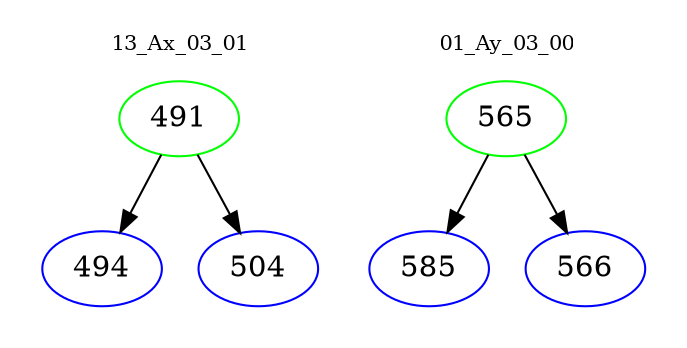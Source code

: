 digraph{
subgraph cluster_0 {
color = white
label = "13_Ax_03_01";
fontsize=10;
T0_491 [label="491", color="green"]
T0_491 -> T0_494 [color="black"]
T0_494 [label="494", color="blue"]
T0_491 -> T0_504 [color="black"]
T0_504 [label="504", color="blue"]
}
subgraph cluster_1 {
color = white
label = "01_Ay_03_00";
fontsize=10;
T1_565 [label="565", color="green"]
T1_565 -> T1_585 [color="black"]
T1_585 [label="585", color="blue"]
T1_565 -> T1_566 [color="black"]
T1_566 [label="566", color="blue"]
}
}
